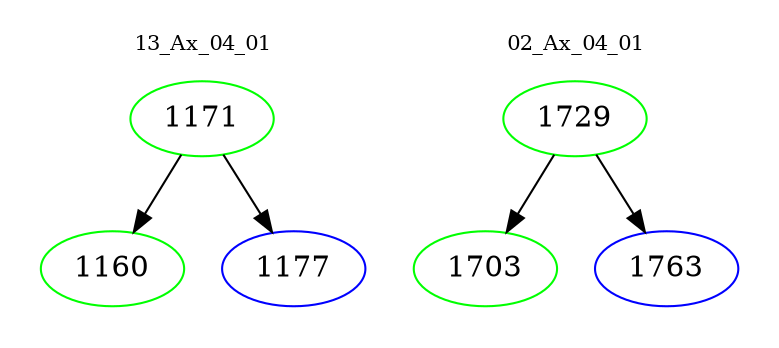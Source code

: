 digraph{
subgraph cluster_0 {
color = white
label = "13_Ax_04_01";
fontsize=10;
T0_1171 [label="1171", color="green"]
T0_1171 -> T0_1160 [color="black"]
T0_1160 [label="1160", color="green"]
T0_1171 -> T0_1177 [color="black"]
T0_1177 [label="1177", color="blue"]
}
subgraph cluster_1 {
color = white
label = "02_Ax_04_01";
fontsize=10;
T1_1729 [label="1729", color="green"]
T1_1729 -> T1_1703 [color="black"]
T1_1703 [label="1703", color="green"]
T1_1729 -> T1_1763 [color="black"]
T1_1763 [label="1763", color="blue"]
}
}

